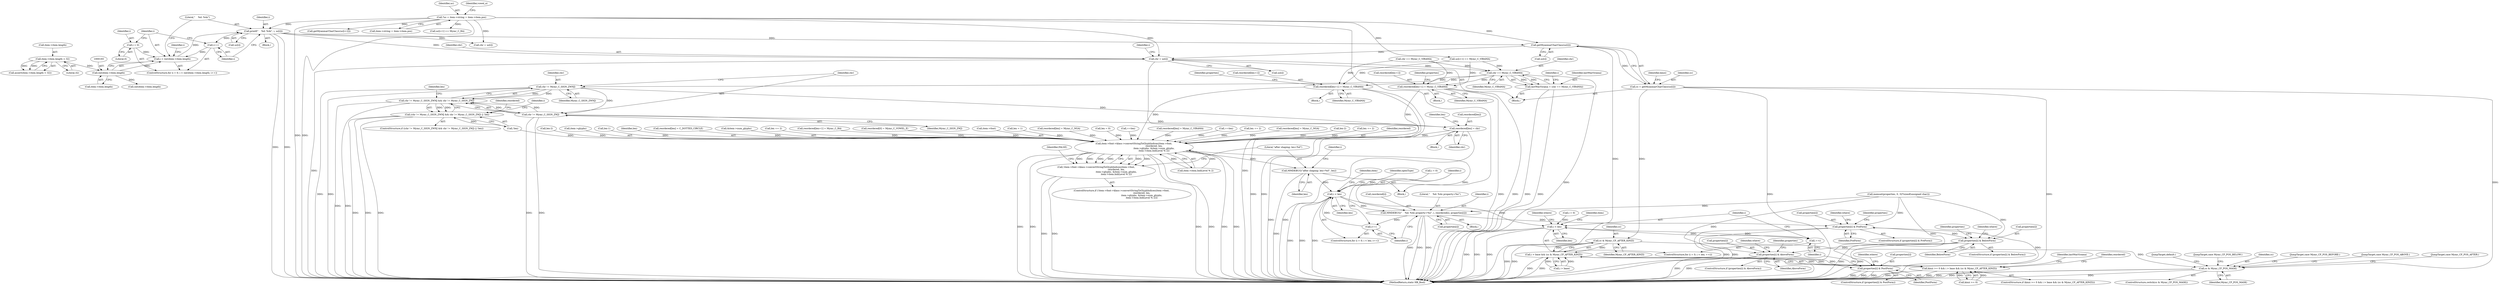 digraph "0_Chrome_2953a669ec0a32a25c6250d34bf895ec0eb63d27@pointer" {
"1000431" [label="(Call,getMyanmarCharClass(uc[i]))"];
"1000121" [label="(Call,*uc = item->string + item->item.pos)"];
"1000202" [label="(Call,printf(\"    %d: %4x\", i, uc[i]))"];
"1000190" [label="(Call,i < (int)item->item.length)"];
"1000187" [label="(Call,i = 0)"];
"1000199" [label="(Call,i++)"];
"1000192" [label="(Call,(int)item->item.length)"];
"1000177" [label="(Call,item->item.length < 32)"];
"1000406" [label="(Call,chr = uc[i])"];
"1000544" [label="(Call,chr == Mymr_C_VIRAMA)"];
"1000453" [label="(Call,reordered[len+1] = Mymr_C_VIRAMA)"];
"1000607" [label="(Call,item->font->klass->convertStringToGlyphIndices(item->font,\n                                                        reordered, len,\n                                                        item->glyphs, &item->num_glyphs,\n                                                        item->item.bidiLevel % 2))"];
"1000606" [label="(Call,!item->font->klass->convertStringToGlyphIndices(item->font,\n                                                        reordered, len,\n                                                        item->glyphs, &item->num_glyphs,\n                                                        item->item.bidiLevel % 2))"];
"1000629" [label="(Call,MMDEBUG(\"after shaping: len=%d\", len))"];
"1000636" [label="(Call,i < len)"];
"1000678" [label="(Call,MMDEBUG(\"    %d: %4x property=%x\", i, reordered[i], properties[i]))"];
"1000639" [label="(Call,i++)"];
"1000718" [label="(Call,properties[i] & PreForm)"];
"1000729" [label="(Call,properties[i] & BelowForm)"];
"1000740" [label="(Call,properties[i] & AboveForm)"];
"1000751" [label="(Call,properties[i] & PostForm)"];
"1000695" [label="(Call,i < len)"];
"1000698" [label="(Call,++i)"];
"1000542" [label="(Call,lastWasVirama = (chr == Mymr_C_VIRAMA))"];
"1000557" [label="(Call,chr != Mymr_C_SIGN_ZWNJ)"];
"1000556" [label="(Call,chr != Mymr_C_SIGN_ZWNJ && chr != Mymr_C_SIGN_ZWJ)"];
"1000555" [label="(Call,(chr != Mymr_C_SIGN_ZWNJ && chr != Mymr_C_SIGN_ZWJ) || !len)"];
"1000560" [label="(Call,chr != Mymr_C_SIGN_ZWJ)"];
"1000566" [label="(Call,reordered[len] = chr)"];
"1000583" [label="(Call,reordered[len+1] = Mymr_C_VIRAMA)"];
"1000429" [label="(Call,cc = getMyanmarCharClass(uc[i]))"];
"1000444" [label="(Call,cc & Mymr_CF_AFTER_KINZI)"];
"1000440" [label="(Call,i > base && (cc & Mymr_CF_AFTER_KINZI))"];
"1000436" [label="(Call,kinzi >= 0 && i > base && (cc & Mymr_CF_AFTER_KINZI))"];
"1000487" [label="(Call,cc & Mymr_CF_POS_MASK)"];
"1000572" [label="(Identifier,len)"];
"1000564" [label="(Identifier,len)"];
"1000717" [label="(ControlStructure,if (properties[i] & PreForm))"];
"1000486" [label="(ControlStructure,switch(cc & Mymr_CF_POS_MASK))"];
"1000445" [label="(Identifier,cc)"];
"1000462" [label="(Identifier,properties)"];
"1000646" [label="(Identifier,item)"];
"1000741" [label="(Call,properties[i])"];
"1000186" [label="(ControlStructure,for (i = 0; i < (int)item->item.length; i++))"];
"1000681" [label="(Call,reordered[i])"];
"1000487" [label="(Call,cc & Mymr_CF_POS_MASK)"];
"1000696" [label="(Identifier,i)"];
"1000729" [label="(Call,properties[i] & BelowForm)"];
"1000210" [label="(Identifier,i)"];
"1000695" [label="(Call,i < len)"];
"1000688" [label="(Identifier,openType)"];
"1000636" [label="(Call,i < len)"];
"1000271" [label="(Call,getMyanmarCharClass(uc[i+2]))"];
"1000747" [label="(Identifier,where)"];
"1000404" [label="(Block,)"];
"1000441" [label="(Call,i > base)"];
"1000511" [label="(JumpTarget,default:)"];
"1000178" [label="(Call,item->item.length)"];
"1000608" [label="(Call,item->font)"];
"1000678" [label="(Call,MMDEBUG(\"    %d: %4x property=%x\", i, reordered[i], properties[i]))"];
"1000344" [label="(Call,len = 1)"];
"1000592" [label="(Identifier,properties)"];
"1000753" [label="(Identifier,properties)"];
"1000454" [label="(Call,reordered[len+1])"];
"1000578" [label="(Call,reordered[len] = Mymr_C_NGA)"];
"1000634" [label="(Identifier,i)"];
"1000154" [label="(Call,len = 0)"];
"1000762" [label="(Identifier,item)"];
"1000571" [label="(Call,++len)"];
"1000176" [label="(Call,assert(item->item.length < 32))"];
"1000639" [label="(Call,i++)"];
"1000447" [label="(Block,)"];
"1000431" [label="(Call,getMyanmarCharClass(uc[i]))"];
"1000352" [label="(Call,reordered[len] = Mymr_C_VIRAMA)"];
"1000123" [label="(Call,item->string + item->item.pos)"];
"1000568" [label="(Identifier,reordered)"];
"1000755" [label="(Identifier,PostForm)"];
"1000637" [label="(Identifier,i)"];
"1000758" [label="(Identifier,where)"];
"1000177" [label="(Call,item->item.length < 32)"];
"1000446" [label="(Identifier,Mymr_CF_AFTER_KINZI)"];
"1000496" [label="(JumpTarget,case Mymr_CF_POS_BELOW:)"];
"1000205" [label="(Call,uc[i])"];
"1000752" [label="(Call,properties[i])"];
"1000414" [label="(Identifier,i)"];
"1000189" [label="(Literal,0)"];
"1000453" [label="(Call,reordered[len+1] = Mymr_C_VIRAMA)"];
"1000719" [label="(Call,properties[i])"];
"1000740" [label="(Call,properties[i] & AboveForm)"];
"1000432" [label="(Call,uc[i])"];
"1000406" [label="(Call,chr = uc[i])"];
"1000546" [label="(Identifier,Mymr_C_VIRAMA)"];
"1000309" [label="(Call,uc[i+1] == Mymr_C_RA)"];
"1000542" [label="(Call,lastWasVirama = (chr == Mymr_C_VIRAMA))"];
"1000169" [label="(Call,memset(properties, 0, 32*sizeof(unsigned char)))"];
"1000631" [label="(Identifier,len)"];
"1000200" [label="(Identifier,i)"];
"1000488" [label="(Identifier,cc)"];
"1000557" [label="(Call,chr != Mymr_C_SIGN_ZWNJ)"];
"1000489" [label="(Identifier,Mymr_CF_POS_MASK)"];
"1000544" [label="(Call,chr == Mymr_C_VIRAMA)"];
"1000725" [label="(Identifier,where)"];
"1000407" [label="(Identifier,chr)"];
"1000438" [label="(Identifier,kinzi)"];
"1000192" [label="(Call,(int)item->item.length)"];
"1000260" [label="(Call,uc[i+1] == Mymr_C_VIRAMA)"];
"1000558" [label="(Identifier,chr)"];
"1000731" [label="(Identifier,properties)"];
"1000607" [label="(Call,item->font->klass->convertStringToGlyphIndices(item->font,\n                                                        reordered, len,\n                                                        item->glyphs, &item->num_glyphs,\n                                                        item->item.bidiLevel % 2))"];
"1000703" [label="(Identifier,where)"];
"1000728" [label="(ControlStructure,if (properties[i] & BelowForm))"];
"1000789" [label="(MethodReturn,static HB_Bool)"];
"1000444" [label="(Call,cc & Mymr_CF_AFTER_KINZI)"];
"1000436" [label="(Call,kinzi >= 0 && i > base && (cc & Mymr_CF_AFTER_KINZI))"];
"1000387" [label="(Call,++len)"];
"1000437" [label="(Call,kinzi >= 0)"];
"1000491" [label="(JumpTarget,case Mymr_CF_POS_BEFORE:)"];
"1000122" [label="(Identifier,uc)"];
"1000730" [label="(Call,properties[i])"];
"1000602" [label="(Call,len += 2)"];
"1000294" [label="(Call,chr == Mymr_C_VIRAMA)"];
"1000629" [label="(Call,MMDEBUG(\"after shaping: len=%d\", len))"];
"1000545" [label="(Identifier,chr)"];
"1000448" [label="(Call,reordered[len] = Mymr_C_NGA)"];
"1000204" [label="(Identifier,i)"];
"1000733" [label="(Identifier,BelowForm)"];
"1000742" [label="(Identifier,properties)"];
"1000190" [label="(Call,i < (int)item->item.length)"];
"1000480" [label="(Identifier,lastWasVirama)"];
"1000538" [label="(Call,len-2)"];
"1000722" [label="(Identifier,PreForm)"];
"1000376" [label="(Call,len += 2)"];
"1000183" [label="(Literal,32)"];
"1000611" [label="(Identifier,reordered)"];
"1000744" [label="(Identifier,AboveForm)"];
"1000554" [label="(ControlStructure,if ((chr != Mymr_C_SIGN_ZWNJ && chr != Mymr_C_SIGN_ZWJ) || !len))"];
"1000567" [label="(Call,reordered[len])"];
"1000560" [label="(Call,chr != Mymr_C_SIGN_ZWJ)"];
"1000699" [label="(Identifier,i)"];
"1000532" [label="(Call,len-2)"];
"1000549" [label="(Identifier,i)"];
"1000613" [label="(Call,item->glyphs)"];
"1000563" [label="(Call,!len)"];
"1000679" [label="(Literal,\"    %d: %4x property=%x\")"];
"1000692" [label="(Call,i = 0)"];
"1000134" [label="(Identifier,vowel_e)"];
"1000408" [label="(Call,uc[i])"];
"1000516" [label="(Call,len-1)"];
"1000684" [label="(Call,properties[i])"];
"1000543" [label="(Identifier,lastWasVirama)"];
"1000403" [label="(Identifier,i)"];
"1000121" [label="(Call,*uc = item->string + item->item.pos)"];
"1000680" [label="(Identifier,i)"];
"1000697" [label="(Identifier,len)"];
"1000612" [label="(Identifier,len)"];
"1000641" [label="(Block,)"];
"1000188" [label="(Identifier,i)"];
"1000382" [label="(Call,reordered[len] = C_DOTTED_CIRCLE)"];
"1000750" [label="(ControlStructure,if (properties[i] & PostForm))"];
"1000691" [label="(ControlStructure,for (i = 0; i < len; ++i))"];
"1000559" [label="(Identifier,Mymr_C_SIGN_ZWNJ)"];
"1000562" [label="(Identifier,Mymr_C_SIGN_ZWJ)"];
"1000633" [label="(Call,i = 0)"];
"1000739" [label="(ControlStructure,if (properties[i] & AboveForm))"];
"1000718" [label="(Call,properties[i] & PreForm)"];
"1000570" [label="(Identifier,chr)"];
"1000191" [label="(Identifier,i)"];
"1000577" [label="(Block,)"];
"1000555" [label="(Call,(chr != Mymr_C_SIGN_ZWNJ && chr != Mymr_C_SIGN_ZWJ) || !len)"];
"1000584" [label="(Call,reordered[len+1])"];
"1000194" [label="(Call,item->item.length)"];
"1000628" [label="(Identifier,FALSE)"];
"1000225" [label="(Call,chr = uc[i])"];
"1000565" [label="(Block,)"];
"1000698" [label="(Call,++i)"];
"1000113" [label="(Block,)"];
"1000751" [label="(Call,properties[i] & PostForm)"];
"1000616" [label="(Call,&item->num_glyphs)"];
"1000589" [label="(Identifier,Mymr_C_VIRAMA)"];
"1000214" [label="(Call,(int)item->item.length)"];
"1000203" [label="(Literal,\"    %d: %4x\")"];
"1000561" [label="(Identifier,chr)"];
"1000501" [label="(JumpTarget,case Mymr_CF_POS_ABOVE:)"];
"1000472" [label="(Call,len += 2)"];
"1000632" [label="(ControlStructure,for (i = 0; i < len; i++))"];
"1000638" [label="(Identifier,len)"];
"1000187" [label="(Call,i = 0)"];
"1000556" [label="(Call,chr != Mymr_C_SIGN_ZWNJ && chr != Mymr_C_SIGN_ZWJ)"];
"1000506" [label="(JumpTarget,case Mymr_CF_POS_AFTER:)"];
"1000630" [label="(Literal,\"after shaping: len=%d\")"];
"1000429" [label="(Call,cc = getMyanmarCharClass(uc[i]))"];
"1000202" [label="(Call,printf(\"    %d: %4x\", i, uc[i]))"];
"1000620" [label="(Call,item->item.bidiLevel % 2)"];
"1000201" [label="(Block,)"];
"1000450" [label="(Identifier,reordered)"];
"1000430" [label="(Identifier,cc)"];
"1000440" [label="(Call,i > base && (cc & Mymr_CF_AFTER_KINZI))"];
"1000357" [label="(Call,reordered[len+1] = Mymr_C_RA)"];
"1000566" [label="(Call,reordered[len] = chr)"];
"1000339" [label="(Call,reordered[0] = Mymr_C_VOWEL_E)"];
"1000640" [label="(Identifier,i)"];
"1000459" [label="(Identifier,Mymr_C_VIRAMA)"];
"1000606" [label="(Call,!item->font->klass->convertStringToGlyphIndices(item->font,\n                                                        reordered, len,\n                                                        item->glyphs, &item->num_glyphs,\n                                                        item->item.bidiLevel % 2))"];
"1000736" [label="(Identifier,where)"];
"1000199" [label="(Call,i++)"];
"1000435" [label="(ControlStructure,if (kinzi >= 0 && i > base && (cc & Mymr_CF_AFTER_KINZI)))"];
"1000583" [label="(Call,reordered[len+1] = Mymr_C_VIRAMA)"];
"1000605" [label="(ControlStructure,if (!item->font->klass->convertStringToGlyphIndices(item->font,\n                                                        reordered, len,\n                                                        item->glyphs, &item->num_glyphs,\n                                                        item->item.bidiLevel % 2)))"];
"1000431" -> "1000429"  [label="AST: "];
"1000431" -> "1000432"  [label="CFG: "];
"1000432" -> "1000431"  [label="AST: "];
"1000429" -> "1000431"  [label="CFG: "];
"1000431" -> "1000789"  [label="DDG: "];
"1000431" -> "1000406"  [label="DDG: "];
"1000431" -> "1000429"  [label="DDG: "];
"1000121" -> "1000431"  [label="DDG: "];
"1000202" -> "1000431"  [label="DDG: "];
"1000121" -> "1000113"  [label="AST: "];
"1000121" -> "1000123"  [label="CFG: "];
"1000122" -> "1000121"  [label="AST: "];
"1000123" -> "1000121"  [label="AST: "];
"1000134" -> "1000121"  [label="CFG: "];
"1000121" -> "1000789"  [label="DDG: "];
"1000121" -> "1000789"  [label="DDG: "];
"1000121" -> "1000202"  [label="DDG: "];
"1000121" -> "1000225"  [label="DDG: "];
"1000121" -> "1000260"  [label="DDG: "];
"1000121" -> "1000271"  [label="DDG: "];
"1000121" -> "1000309"  [label="DDG: "];
"1000121" -> "1000406"  [label="DDG: "];
"1000202" -> "1000201"  [label="AST: "];
"1000202" -> "1000205"  [label="CFG: "];
"1000203" -> "1000202"  [label="AST: "];
"1000204" -> "1000202"  [label="AST: "];
"1000205" -> "1000202"  [label="AST: "];
"1000200" -> "1000202"  [label="CFG: "];
"1000202" -> "1000789"  [label="DDG: "];
"1000202" -> "1000789"  [label="DDG: "];
"1000202" -> "1000199"  [label="DDG: "];
"1000190" -> "1000202"  [label="DDG: "];
"1000202" -> "1000225"  [label="DDG: "];
"1000202" -> "1000406"  [label="DDG: "];
"1000190" -> "1000186"  [label="AST: "];
"1000190" -> "1000192"  [label="CFG: "];
"1000191" -> "1000190"  [label="AST: "];
"1000192" -> "1000190"  [label="AST: "];
"1000203" -> "1000190"  [label="CFG: "];
"1000210" -> "1000190"  [label="CFG: "];
"1000187" -> "1000190"  [label="DDG: "];
"1000199" -> "1000190"  [label="DDG: "];
"1000192" -> "1000190"  [label="DDG: "];
"1000187" -> "1000186"  [label="AST: "];
"1000187" -> "1000189"  [label="CFG: "];
"1000188" -> "1000187"  [label="AST: "];
"1000189" -> "1000187"  [label="AST: "];
"1000191" -> "1000187"  [label="CFG: "];
"1000199" -> "1000186"  [label="AST: "];
"1000199" -> "1000200"  [label="CFG: "];
"1000200" -> "1000199"  [label="AST: "];
"1000191" -> "1000199"  [label="CFG: "];
"1000192" -> "1000194"  [label="CFG: "];
"1000193" -> "1000192"  [label="AST: "];
"1000194" -> "1000192"  [label="AST: "];
"1000177" -> "1000192"  [label="DDG: "];
"1000192" -> "1000214"  [label="DDG: "];
"1000177" -> "1000176"  [label="AST: "];
"1000177" -> "1000183"  [label="CFG: "];
"1000178" -> "1000177"  [label="AST: "];
"1000183" -> "1000177"  [label="AST: "];
"1000176" -> "1000177"  [label="CFG: "];
"1000177" -> "1000176"  [label="DDG: "];
"1000177" -> "1000176"  [label="DDG: "];
"1000406" -> "1000404"  [label="AST: "];
"1000406" -> "1000408"  [label="CFG: "];
"1000407" -> "1000406"  [label="AST: "];
"1000408" -> "1000406"  [label="AST: "];
"1000414" -> "1000406"  [label="CFG: "];
"1000406" -> "1000789"  [label="DDG: "];
"1000406" -> "1000789"  [label="DDG: "];
"1000406" -> "1000544"  [label="DDG: "];
"1000544" -> "1000542"  [label="AST: "];
"1000544" -> "1000546"  [label="CFG: "];
"1000545" -> "1000544"  [label="AST: "];
"1000546" -> "1000544"  [label="AST: "];
"1000542" -> "1000544"  [label="CFG: "];
"1000544" -> "1000789"  [label="DDG: "];
"1000544" -> "1000453"  [label="DDG: "];
"1000544" -> "1000542"  [label="DDG: "];
"1000544" -> "1000542"  [label="DDG: "];
"1000294" -> "1000544"  [label="DDG: "];
"1000260" -> "1000544"  [label="DDG: "];
"1000544" -> "1000557"  [label="DDG: "];
"1000544" -> "1000583"  [label="DDG: "];
"1000453" -> "1000447"  [label="AST: "];
"1000453" -> "1000459"  [label="CFG: "];
"1000454" -> "1000453"  [label="AST: "];
"1000459" -> "1000453"  [label="AST: "];
"1000462" -> "1000453"  [label="CFG: "];
"1000453" -> "1000789"  [label="DDG: "];
"1000453" -> "1000789"  [label="DDG: "];
"1000294" -> "1000453"  [label="DDG: "];
"1000260" -> "1000453"  [label="DDG: "];
"1000453" -> "1000607"  [label="DDG: "];
"1000607" -> "1000606"  [label="AST: "];
"1000607" -> "1000620"  [label="CFG: "];
"1000608" -> "1000607"  [label="AST: "];
"1000611" -> "1000607"  [label="AST: "];
"1000612" -> "1000607"  [label="AST: "];
"1000613" -> "1000607"  [label="AST: "];
"1000616" -> "1000607"  [label="AST: "];
"1000620" -> "1000607"  [label="AST: "];
"1000606" -> "1000607"  [label="CFG: "];
"1000607" -> "1000789"  [label="DDG: "];
"1000607" -> "1000789"  [label="DDG: "];
"1000607" -> "1000789"  [label="DDG: "];
"1000607" -> "1000789"  [label="DDG: "];
"1000607" -> "1000789"  [label="DDG: "];
"1000607" -> "1000789"  [label="DDG: "];
"1000607" -> "1000606"  [label="DDG: "];
"1000607" -> "1000606"  [label="DDG: "];
"1000607" -> "1000606"  [label="DDG: "];
"1000607" -> "1000606"  [label="DDG: "];
"1000607" -> "1000606"  [label="DDG: "];
"1000607" -> "1000606"  [label="DDG: "];
"1000578" -> "1000607"  [label="DDG: "];
"1000382" -> "1000607"  [label="DDG: "];
"1000448" -> "1000607"  [label="DDG: "];
"1000339" -> "1000607"  [label="DDG: "];
"1000583" -> "1000607"  [label="DDG: "];
"1000352" -> "1000607"  [label="DDG: "];
"1000357" -> "1000607"  [label="DDG: "];
"1000566" -> "1000607"  [label="DDG: "];
"1000532" -> "1000607"  [label="DDG: "];
"1000376" -> "1000607"  [label="DDG: "];
"1000154" -> "1000607"  [label="DDG: "];
"1000387" -> "1000607"  [label="DDG: "];
"1000472" -> "1000607"  [label="DDG: "];
"1000538" -> "1000607"  [label="DDG: "];
"1000602" -> "1000607"  [label="DDG: "];
"1000516" -> "1000607"  [label="DDG: "];
"1000344" -> "1000607"  [label="DDG: "];
"1000571" -> "1000607"  [label="DDG: "];
"1000563" -> "1000607"  [label="DDG: "];
"1000620" -> "1000607"  [label="DDG: "];
"1000620" -> "1000607"  [label="DDG: "];
"1000607" -> "1000629"  [label="DDG: "];
"1000607" -> "1000678"  [label="DDG: "];
"1000606" -> "1000605"  [label="AST: "];
"1000628" -> "1000606"  [label="CFG: "];
"1000630" -> "1000606"  [label="CFG: "];
"1000606" -> "1000789"  [label="DDG: "];
"1000606" -> "1000789"  [label="DDG: "];
"1000629" -> "1000113"  [label="AST: "];
"1000629" -> "1000631"  [label="CFG: "];
"1000630" -> "1000629"  [label="AST: "];
"1000631" -> "1000629"  [label="AST: "];
"1000634" -> "1000629"  [label="CFG: "];
"1000629" -> "1000789"  [label="DDG: "];
"1000629" -> "1000636"  [label="DDG: "];
"1000636" -> "1000632"  [label="AST: "];
"1000636" -> "1000638"  [label="CFG: "];
"1000637" -> "1000636"  [label="AST: "];
"1000638" -> "1000636"  [label="AST: "];
"1000646" -> "1000636"  [label="CFG: "];
"1000688" -> "1000636"  [label="CFG: "];
"1000636" -> "1000789"  [label="DDG: "];
"1000636" -> "1000789"  [label="DDG: "];
"1000636" -> "1000789"  [label="DDG: "];
"1000639" -> "1000636"  [label="DDG: "];
"1000633" -> "1000636"  [label="DDG: "];
"1000636" -> "1000678"  [label="DDG: "];
"1000636" -> "1000695"  [label="DDG: "];
"1000678" -> "1000641"  [label="AST: "];
"1000678" -> "1000684"  [label="CFG: "];
"1000679" -> "1000678"  [label="AST: "];
"1000680" -> "1000678"  [label="AST: "];
"1000681" -> "1000678"  [label="AST: "];
"1000684" -> "1000678"  [label="AST: "];
"1000640" -> "1000678"  [label="CFG: "];
"1000678" -> "1000789"  [label="DDG: "];
"1000678" -> "1000789"  [label="DDG: "];
"1000678" -> "1000789"  [label="DDG: "];
"1000678" -> "1000639"  [label="DDG: "];
"1000169" -> "1000678"  [label="DDG: "];
"1000678" -> "1000718"  [label="DDG: "];
"1000639" -> "1000632"  [label="AST: "];
"1000639" -> "1000640"  [label="CFG: "];
"1000640" -> "1000639"  [label="AST: "];
"1000637" -> "1000639"  [label="CFG: "];
"1000718" -> "1000717"  [label="AST: "];
"1000718" -> "1000722"  [label="CFG: "];
"1000719" -> "1000718"  [label="AST: "];
"1000722" -> "1000718"  [label="AST: "];
"1000725" -> "1000718"  [label="CFG: "];
"1000731" -> "1000718"  [label="CFG: "];
"1000718" -> "1000789"  [label="DDG: "];
"1000718" -> "1000789"  [label="DDG: "];
"1000751" -> "1000718"  [label="DDG: "];
"1000169" -> "1000718"  [label="DDG: "];
"1000718" -> "1000729"  [label="DDG: "];
"1000729" -> "1000728"  [label="AST: "];
"1000729" -> "1000733"  [label="CFG: "];
"1000730" -> "1000729"  [label="AST: "];
"1000733" -> "1000729"  [label="AST: "];
"1000736" -> "1000729"  [label="CFG: "];
"1000742" -> "1000729"  [label="CFG: "];
"1000729" -> "1000789"  [label="DDG: "];
"1000729" -> "1000789"  [label="DDG: "];
"1000169" -> "1000729"  [label="DDG: "];
"1000729" -> "1000740"  [label="DDG: "];
"1000740" -> "1000739"  [label="AST: "];
"1000740" -> "1000744"  [label="CFG: "];
"1000741" -> "1000740"  [label="AST: "];
"1000744" -> "1000740"  [label="AST: "];
"1000747" -> "1000740"  [label="CFG: "];
"1000753" -> "1000740"  [label="CFG: "];
"1000740" -> "1000789"  [label="DDG: "];
"1000740" -> "1000789"  [label="DDG: "];
"1000169" -> "1000740"  [label="DDG: "];
"1000740" -> "1000751"  [label="DDG: "];
"1000751" -> "1000750"  [label="AST: "];
"1000751" -> "1000755"  [label="CFG: "];
"1000752" -> "1000751"  [label="AST: "];
"1000755" -> "1000751"  [label="AST: "];
"1000758" -> "1000751"  [label="CFG: "];
"1000699" -> "1000751"  [label="CFG: "];
"1000751" -> "1000789"  [label="DDG: "];
"1000751" -> "1000789"  [label="DDG: "];
"1000751" -> "1000789"  [label="DDG: "];
"1000169" -> "1000751"  [label="DDG: "];
"1000695" -> "1000691"  [label="AST: "];
"1000695" -> "1000697"  [label="CFG: "];
"1000696" -> "1000695"  [label="AST: "];
"1000697" -> "1000695"  [label="AST: "];
"1000703" -> "1000695"  [label="CFG: "];
"1000762" -> "1000695"  [label="CFG: "];
"1000695" -> "1000789"  [label="DDG: "];
"1000695" -> "1000789"  [label="DDG: "];
"1000695" -> "1000789"  [label="DDG: "];
"1000692" -> "1000695"  [label="DDG: "];
"1000698" -> "1000695"  [label="DDG: "];
"1000695" -> "1000698"  [label="DDG: "];
"1000698" -> "1000691"  [label="AST: "];
"1000698" -> "1000699"  [label="CFG: "];
"1000699" -> "1000698"  [label="AST: "];
"1000696" -> "1000698"  [label="CFG: "];
"1000542" -> "1000404"  [label="AST: "];
"1000543" -> "1000542"  [label="AST: "];
"1000549" -> "1000542"  [label="CFG: "];
"1000542" -> "1000789"  [label="DDG: "];
"1000542" -> "1000789"  [label="DDG: "];
"1000557" -> "1000556"  [label="AST: "];
"1000557" -> "1000559"  [label="CFG: "];
"1000558" -> "1000557"  [label="AST: "];
"1000559" -> "1000557"  [label="AST: "];
"1000561" -> "1000557"  [label="CFG: "];
"1000556" -> "1000557"  [label="CFG: "];
"1000557" -> "1000789"  [label="DDG: "];
"1000557" -> "1000789"  [label="DDG: "];
"1000557" -> "1000556"  [label="DDG: "];
"1000557" -> "1000556"  [label="DDG: "];
"1000557" -> "1000560"  [label="DDG: "];
"1000557" -> "1000566"  [label="DDG: "];
"1000556" -> "1000555"  [label="AST: "];
"1000556" -> "1000560"  [label="CFG: "];
"1000560" -> "1000556"  [label="AST: "];
"1000564" -> "1000556"  [label="CFG: "];
"1000555" -> "1000556"  [label="CFG: "];
"1000556" -> "1000789"  [label="DDG: "];
"1000556" -> "1000789"  [label="DDG: "];
"1000556" -> "1000555"  [label="DDG: "];
"1000556" -> "1000555"  [label="DDG: "];
"1000560" -> "1000556"  [label="DDG: "];
"1000560" -> "1000556"  [label="DDG: "];
"1000555" -> "1000554"  [label="AST: "];
"1000555" -> "1000563"  [label="CFG: "];
"1000563" -> "1000555"  [label="AST: "];
"1000568" -> "1000555"  [label="CFG: "];
"1000403" -> "1000555"  [label="CFG: "];
"1000555" -> "1000789"  [label="DDG: "];
"1000555" -> "1000789"  [label="DDG: "];
"1000555" -> "1000789"  [label="DDG: "];
"1000563" -> "1000555"  [label="DDG: "];
"1000560" -> "1000562"  [label="CFG: "];
"1000561" -> "1000560"  [label="AST: "];
"1000562" -> "1000560"  [label="AST: "];
"1000560" -> "1000789"  [label="DDG: "];
"1000560" -> "1000789"  [label="DDG: "];
"1000560" -> "1000566"  [label="DDG: "];
"1000566" -> "1000565"  [label="AST: "];
"1000566" -> "1000570"  [label="CFG: "];
"1000567" -> "1000566"  [label="AST: "];
"1000570" -> "1000566"  [label="AST: "];
"1000572" -> "1000566"  [label="CFG: "];
"1000566" -> "1000789"  [label="DDG: "];
"1000566" -> "1000789"  [label="DDG: "];
"1000583" -> "1000577"  [label="AST: "];
"1000583" -> "1000589"  [label="CFG: "];
"1000584" -> "1000583"  [label="AST: "];
"1000589" -> "1000583"  [label="AST: "];
"1000592" -> "1000583"  [label="CFG: "];
"1000583" -> "1000789"  [label="DDG: "];
"1000583" -> "1000789"  [label="DDG: "];
"1000294" -> "1000583"  [label="DDG: "];
"1000260" -> "1000583"  [label="DDG: "];
"1000429" -> "1000404"  [label="AST: "];
"1000430" -> "1000429"  [label="AST: "];
"1000438" -> "1000429"  [label="CFG: "];
"1000429" -> "1000789"  [label="DDG: "];
"1000429" -> "1000789"  [label="DDG: "];
"1000429" -> "1000444"  [label="DDG: "];
"1000429" -> "1000487"  [label="DDG: "];
"1000444" -> "1000440"  [label="AST: "];
"1000444" -> "1000446"  [label="CFG: "];
"1000445" -> "1000444"  [label="AST: "];
"1000446" -> "1000444"  [label="AST: "];
"1000440" -> "1000444"  [label="CFG: "];
"1000444" -> "1000789"  [label="DDG: "];
"1000444" -> "1000789"  [label="DDG: "];
"1000444" -> "1000440"  [label="DDG: "];
"1000444" -> "1000440"  [label="DDG: "];
"1000444" -> "1000487"  [label="DDG: "];
"1000440" -> "1000436"  [label="AST: "];
"1000440" -> "1000441"  [label="CFG: "];
"1000441" -> "1000440"  [label="AST: "];
"1000436" -> "1000440"  [label="CFG: "];
"1000440" -> "1000789"  [label="DDG: "];
"1000440" -> "1000789"  [label="DDG: "];
"1000440" -> "1000436"  [label="DDG: "];
"1000440" -> "1000436"  [label="DDG: "];
"1000441" -> "1000440"  [label="DDG: "];
"1000441" -> "1000440"  [label="DDG: "];
"1000436" -> "1000435"  [label="AST: "];
"1000436" -> "1000437"  [label="CFG: "];
"1000437" -> "1000436"  [label="AST: "];
"1000450" -> "1000436"  [label="CFG: "];
"1000480" -> "1000436"  [label="CFG: "];
"1000436" -> "1000789"  [label="DDG: "];
"1000436" -> "1000789"  [label="DDG: "];
"1000437" -> "1000436"  [label="DDG: "];
"1000437" -> "1000436"  [label="DDG: "];
"1000487" -> "1000486"  [label="AST: "];
"1000487" -> "1000489"  [label="CFG: "];
"1000488" -> "1000487"  [label="AST: "];
"1000489" -> "1000487"  [label="AST: "];
"1000491" -> "1000487"  [label="CFG: "];
"1000496" -> "1000487"  [label="CFG: "];
"1000501" -> "1000487"  [label="CFG: "];
"1000506" -> "1000487"  [label="CFG: "];
"1000511" -> "1000487"  [label="CFG: "];
"1000487" -> "1000789"  [label="DDG: "];
"1000487" -> "1000789"  [label="DDG: "];
"1000487" -> "1000789"  [label="DDG: "];
}
